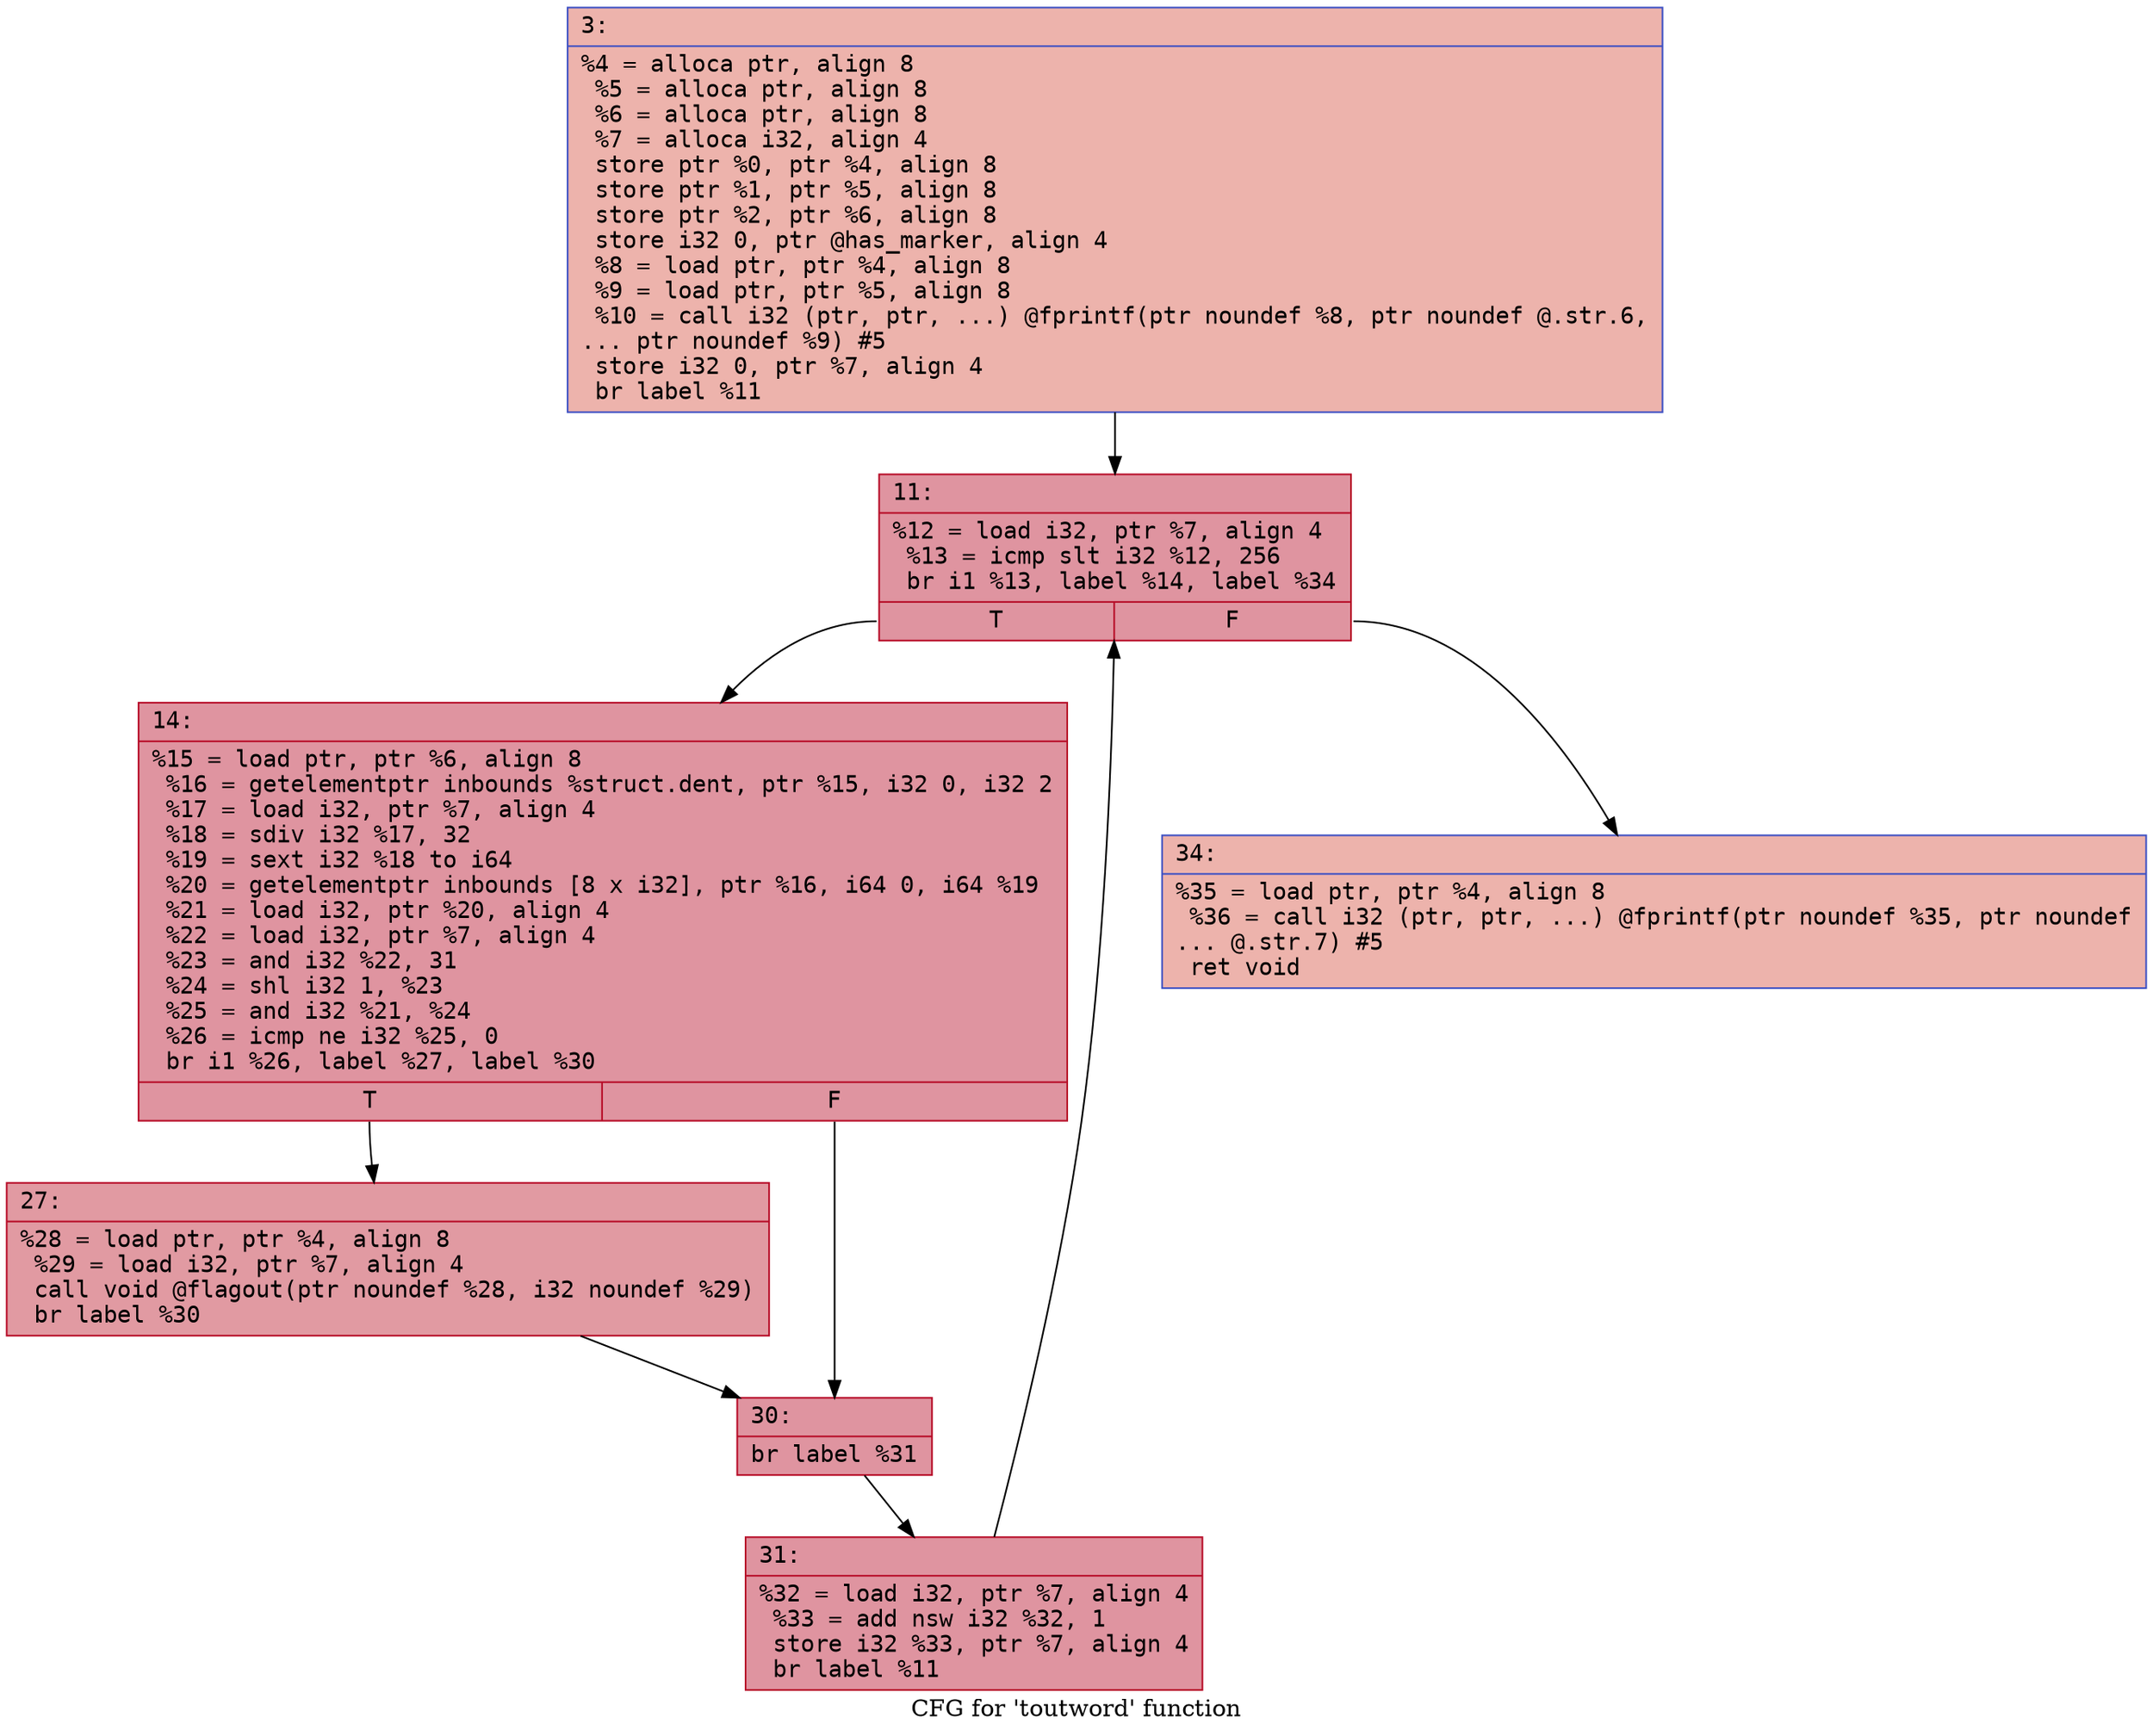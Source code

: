 digraph "CFG for 'toutword' function" {
	label="CFG for 'toutword' function";

	Node0x6000000d1fe0 [shape=record,color="#3d50c3ff", style=filled, fillcolor="#d6524470" fontname="Courier",label="{3:\l|  %4 = alloca ptr, align 8\l  %5 = alloca ptr, align 8\l  %6 = alloca ptr, align 8\l  %7 = alloca i32, align 4\l  store ptr %0, ptr %4, align 8\l  store ptr %1, ptr %5, align 8\l  store ptr %2, ptr %6, align 8\l  store i32 0, ptr @has_marker, align 4\l  %8 = load ptr, ptr %4, align 8\l  %9 = load ptr, ptr %5, align 8\l  %10 = call i32 (ptr, ptr, ...) @fprintf(ptr noundef %8, ptr noundef @.str.6,\l... ptr noundef %9) #5\l  store i32 0, ptr %7, align 4\l  br label %11\l}"];
	Node0x6000000d1fe0 -> Node0x6000000d2030[tooltip="3 -> 11\nProbability 100.00%" ];
	Node0x6000000d2030 [shape=record,color="#b70d28ff", style=filled, fillcolor="#b70d2870" fontname="Courier",label="{11:\l|  %12 = load i32, ptr %7, align 4\l  %13 = icmp slt i32 %12, 256\l  br i1 %13, label %14, label %34\l|{<s0>T|<s1>F}}"];
	Node0x6000000d2030:s0 -> Node0x6000000d2080[tooltip="11 -> 14\nProbability 96.88%" ];
	Node0x6000000d2030:s1 -> Node0x6000000d21c0[tooltip="11 -> 34\nProbability 3.12%" ];
	Node0x6000000d2080 [shape=record,color="#b70d28ff", style=filled, fillcolor="#b70d2870" fontname="Courier",label="{14:\l|  %15 = load ptr, ptr %6, align 8\l  %16 = getelementptr inbounds %struct.dent, ptr %15, i32 0, i32 2\l  %17 = load i32, ptr %7, align 4\l  %18 = sdiv i32 %17, 32\l  %19 = sext i32 %18 to i64\l  %20 = getelementptr inbounds [8 x i32], ptr %16, i64 0, i64 %19\l  %21 = load i32, ptr %20, align 4\l  %22 = load i32, ptr %7, align 4\l  %23 = and i32 %22, 31\l  %24 = shl i32 1, %23\l  %25 = and i32 %21, %24\l  %26 = icmp ne i32 %25, 0\l  br i1 %26, label %27, label %30\l|{<s0>T|<s1>F}}"];
	Node0x6000000d2080:s0 -> Node0x6000000d20d0[tooltip="14 -> 27\nProbability 62.50%" ];
	Node0x6000000d2080:s1 -> Node0x6000000d2120[tooltip="14 -> 30\nProbability 37.50%" ];
	Node0x6000000d20d0 [shape=record,color="#b70d28ff", style=filled, fillcolor="#bb1b2c70" fontname="Courier",label="{27:\l|  %28 = load ptr, ptr %4, align 8\l  %29 = load i32, ptr %7, align 4\l  call void @flagout(ptr noundef %28, i32 noundef %29)\l  br label %30\l}"];
	Node0x6000000d20d0 -> Node0x6000000d2120[tooltip="27 -> 30\nProbability 100.00%" ];
	Node0x6000000d2120 [shape=record,color="#b70d28ff", style=filled, fillcolor="#b70d2870" fontname="Courier",label="{30:\l|  br label %31\l}"];
	Node0x6000000d2120 -> Node0x6000000d2170[tooltip="30 -> 31\nProbability 100.00%" ];
	Node0x6000000d2170 [shape=record,color="#b70d28ff", style=filled, fillcolor="#b70d2870" fontname="Courier",label="{31:\l|  %32 = load i32, ptr %7, align 4\l  %33 = add nsw i32 %32, 1\l  store i32 %33, ptr %7, align 4\l  br label %11\l}"];
	Node0x6000000d2170 -> Node0x6000000d2030[tooltip="31 -> 11\nProbability 100.00%" ];
	Node0x6000000d21c0 [shape=record,color="#3d50c3ff", style=filled, fillcolor="#d6524470" fontname="Courier",label="{34:\l|  %35 = load ptr, ptr %4, align 8\l  %36 = call i32 (ptr, ptr, ...) @fprintf(ptr noundef %35, ptr noundef\l... @.str.7) #5\l  ret void\l}"];
}
